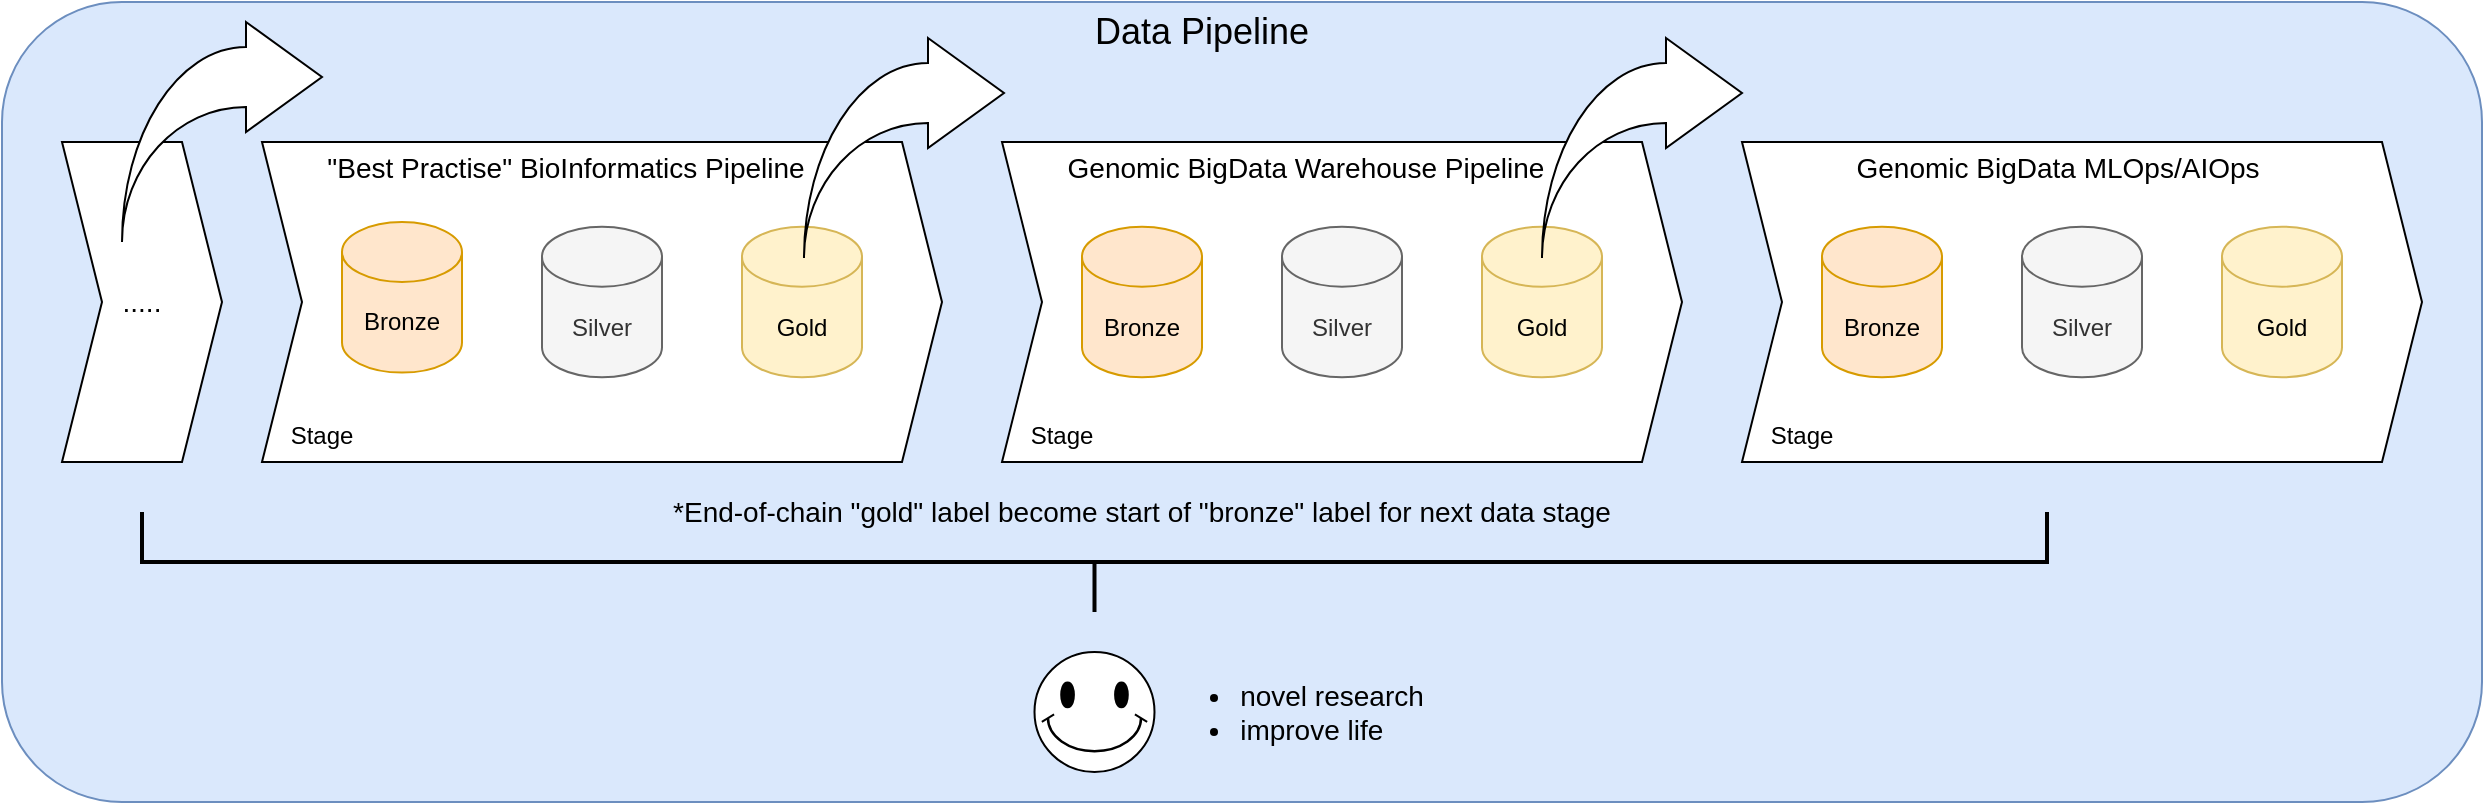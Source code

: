 <mxfile version="20.3.0" type="device"><diagram id="KztDs1vgNvjp5aYFYEVu" name="Page-1"><mxGraphModel dx="1426" dy="816" grid="1" gridSize="10" guides="1" tooltips="1" connect="1" arrows="1" fold="1" page="1" pageScale="1" pageWidth="1654" pageHeight="1169" math="0" shadow="0"><root><mxCell id="0"/><mxCell id="1" parent="0"/><mxCell id="Q5segWDo4C2y-cOCDYyr-1" value="" style="rounded=1;whiteSpace=wrap;html=1;fillColor=#dae8fc;strokeColor=#6c8ebf;" vertex="1" parent="1"><mxGeometry x="160" y="200" width="1240" height="400" as="geometry"/></mxCell><mxCell id="Q5segWDo4C2y-cOCDYyr-7" value="" style="group;" vertex="1" connectable="0" parent="1"><mxGeometry x="290" y="270" width="340" height="160" as="geometry"/></mxCell><mxCell id="Q5segWDo4C2y-cOCDYyr-5" value="" style="shape=step;perimeter=stepPerimeter;whiteSpace=wrap;html=1;fixedSize=1;" vertex="1" parent="Q5segWDo4C2y-cOCDYyr-7"><mxGeometry width="340" height="160" as="geometry"/></mxCell><mxCell id="Q5segWDo4C2y-cOCDYyr-6" value="&lt;font style=&quot;font-size: 14px;&quot;&gt;&quot;Best Practise&quot; BioInformatics Pipeline&lt;/font&gt;" style="text;html=1;strokeColor=none;fillColor=none;align=center;verticalAlign=middle;whiteSpace=wrap;rounded=0;" vertex="1" parent="Q5segWDo4C2y-cOCDYyr-7"><mxGeometry x="4.353" y="0.003" width="295.652" height="26.667" as="geometry"/></mxCell><mxCell id="Q5segWDo4C2y-cOCDYyr-2" value="Bronze" style="shape=cylinder3;whiteSpace=wrap;html=1;boundedLbl=1;backgroundOutline=1;size=15;fillColor=#ffe6cc;strokeColor=#d79b00;" vertex="1" parent="Q5segWDo4C2y-cOCDYyr-7"><mxGeometry x="40" y="40.003" width="60" height="75.294" as="geometry"/></mxCell><mxCell id="Q5segWDo4C2y-cOCDYyr-3" value="Silver" style="shape=cylinder3;whiteSpace=wrap;html=1;boundedLbl=1;backgroundOutline=1;size=15;fillColor=#f5f5f5;fontColor=#333333;strokeColor=#666666;" vertex="1" parent="Q5segWDo4C2y-cOCDYyr-7"><mxGeometry x="140" y="42.353" width="60" height="75.294" as="geometry"/></mxCell><mxCell id="Q5segWDo4C2y-cOCDYyr-4" value="Gold" style="shape=cylinder3;whiteSpace=wrap;html=1;boundedLbl=1;backgroundOutline=1;size=15;fillColor=#fff2cc;strokeColor=#d6b656;" vertex="1" parent="Q5segWDo4C2y-cOCDYyr-7"><mxGeometry x="240" y="42.353" width="60" height="75.294" as="geometry"/></mxCell><mxCell id="Q5segWDo4C2y-cOCDYyr-25" value="&lt;font style=&quot;font-size: 12px;&quot;&gt;Stage&lt;/font&gt;" style="text;html=1;strokeColor=none;fillColor=none;align=center;verticalAlign=middle;whiteSpace=wrap;rounded=0;fontSize=16;" vertex="1" parent="Q5segWDo4C2y-cOCDYyr-7"><mxGeometry y="130" width="60" height="30" as="geometry"/></mxCell><mxCell id="Q5segWDo4C2y-cOCDYyr-8" value="" style="group" vertex="1" connectable="0" parent="1"><mxGeometry x="660" y="270" width="340" height="160" as="geometry"/></mxCell><mxCell id="Q5segWDo4C2y-cOCDYyr-9" value="" style="shape=step;perimeter=stepPerimeter;whiteSpace=wrap;html=1;fixedSize=1;" vertex="1" parent="Q5segWDo4C2y-cOCDYyr-8"><mxGeometry width="340" height="160" as="geometry"/></mxCell><mxCell id="Q5segWDo4C2y-cOCDYyr-10" value="&lt;font style=&quot;font-size: 14px;&quot;&gt;Genomic BigData Warehouse Pipeline&lt;/font&gt;" style="text;html=1;strokeColor=none;fillColor=none;align=center;verticalAlign=middle;whiteSpace=wrap;rounded=0;" vertex="1" parent="Q5segWDo4C2y-cOCDYyr-8"><mxGeometry x="4.353" y="0.003" width="295.652" height="26.667" as="geometry"/></mxCell><mxCell id="Q5segWDo4C2y-cOCDYyr-11" value="Bronze" style="shape=cylinder3;whiteSpace=wrap;html=1;boundedLbl=1;backgroundOutline=1;size=15;fillColor=#ffe6cc;strokeColor=#d79b00;" vertex="1" parent="Q5segWDo4C2y-cOCDYyr-8"><mxGeometry x="40" y="42.353" width="60" height="75.294" as="geometry"/></mxCell><mxCell id="Q5segWDo4C2y-cOCDYyr-12" value="Silver" style="shape=cylinder3;whiteSpace=wrap;html=1;boundedLbl=1;backgroundOutline=1;size=15;fillColor=#f5f5f5;fontColor=#333333;strokeColor=#666666;" vertex="1" parent="Q5segWDo4C2y-cOCDYyr-8"><mxGeometry x="140" y="42.353" width="60" height="75.294" as="geometry"/></mxCell><mxCell id="Q5segWDo4C2y-cOCDYyr-13" value="Gold" style="shape=cylinder3;whiteSpace=wrap;html=1;boundedLbl=1;backgroundOutline=1;size=15;fillColor=#fff2cc;strokeColor=#d6b656;" vertex="1" parent="Q5segWDo4C2y-cOCDYyr-8"><mxGeometry x="240" y="42.353" width="60" height="75.294" as="geometry"/></mxCell><mxCell id="Q5segWDo4C2y-cOCDYyr-27" value="&lt;font style=&quot;font-size: 12px;&quot;&gt;Stage&lt;/font&gt;" style="text;html=1;strokeColor=none;fillColor=none;align=center;verticalAlign=middle;whiteSpace=wrap;rounded=0;fontSize=16;" vertex="1" parent="Q5segWDo4C2y-cOCDYyr-8"><mxGeometry y="130" width="60" height="30" as="geometry"/></mxCell><mxCell id="Q5segWDo4C2y-cOCDYyr-15" value="&lt;font style=&quot;font-size: 18px;&quot;&gt;Data Pipeline&lt;/font&gt;" style="text;html=1;strokeColor=none;fillColor=none;align=center;verticalAlign=middle;whiteSpace=wrap;rounded=0;" vertex="1" parent="1"><mxGeometry x="700" y="200" width="120" height="30" as="geometry"/></mxCell><mxCell id="Q5segWDo4C2y-cOCDYyr-16" value="" style="group" vertex="1" connectable="0" parent="1"><mxGeometry x="1030" y="270" width="340" height="160" as="geometry"/></mxCell><mxCell id="Q5segWDo4C2y-cOCDYyr-17" value="" style="shape=step;perimeter=stepPerimeter;whiteSpace=wrap;html=1;fixedSize=1;" vertex="1" parent="Q5segWDo4C2y-cOCDYyr-16"><mxGeometry width="340" height="160" as="geometry"/></mxCell><mxCell id="Q5segWDo4C2y-cOCDYyr-18" value="&lt;font style=&quot;font-size: 14px;&quot;&gt;Genomic BigData&amp;nbsp;MLOps/AIOps&lt;/font&gt;" style="text;html=1;strokeColor=none;fillColor=none;align=center;verticalAlign=middle;whiteSpace=wrap;rounded=0;" vertex="1" parent="Q5segWDo4C2y-cOCDYyr-16"><mxGeometry x="10.003" y="0.003" width="295.652" height="26.667" as="geometry"/></mxCell><mxCell id="Q5segWDo4C2y-cOCDYyr-19" value="Bronze" style="shape=cylinder3;whiteSpace=wrap;html=1;boundedLbl=1;backgroundOutline=1;size=15;fillColor=#ffe6cc;strokeColor=#d79b00;" vertex="1" parent="Q5segWDo4C2y-cOCDYyr-16"><mxGeometry x="40" y="42.353" width="60" height="75.294" as="geometry"/></mxCell><mxCell id="Q5segWDo4C2y-cOCDYyr-20" value="Silver" style="shape=cylinder3;whiteSpace=wrap;html=1;boundedLbl=1;backgroundOutline=1;size=15;fillColor=#f5f5f5;fontColor=#333333;strokeColor=#666666;" vertex="1" parent="Q5segWDo4C2y-cOCDYyr-16"><mxGeometry x="140" y="42.353" width="60" height="75.294" as="geometry"/></mxCell><mxCell id="Q5segWDo4C2y-cOCDYyr-21" value="Gold" style="shape=cylinder3;whiteSpace=wrap;html=1;boundedLbl=1;backgroundOutline=1;size=15;fillColor=#fff2cc;strokeColor=#d6b656;" vertex="1" parent="Q5segWDo4C2y-cOCDYyr-16"><mxGeometry x="240" y="42.353" width="60" height="75.294" as="geometry"/></mxCell><mxCell id="Q5segWDo4C2y-cOCDYyr-26" value="&lt;font style=&quot;font-size: 12px;&quot;&gt;Stage&lt;/font&gt;" style="text;html=1;strokeColor=none;fillColor=none;align=center;verticalAlign=middle;whiteSpace=wrap;rounded=0;fontSize=16;" vertex="1" parent="Q5segWDo4C2y-cOCDYyr-16"><mxGeometry y="130" width="60" height="30" as="geometry"/></mxCell><mxCell id="Q5segWDo4C2y-cOCDYyr-22" value="" style="strokeWidth=2;html=1;shape=mxgraph.flowchart.annotation_2;align=left;labelPosition=right;pointerEvents=1;fontSize=16;rotation=-90;" vertex="1" parent="1"><mxGeometry x="681.25" y="3.75" width="50" height="952.5" as="geometry"/></mxCell><mxCell id="Q5segWDo4C2y-cOCDYyr-23" value="" style="verticalLabelPosition=bottom;verticalAlign=top;html=1;shape=mxgraph.basic.smiley;fontSize=16;" vertex="1" parent="1"><mxGeometry x="676.25" y="525" width="60" height="60" as="geometry"/></mxCell><mxCell id="Q5segWDo4C2y-cOCDYyr-28" value="&lt;div style=&quot;text-align: left; font-size: 14px;&quot;&gt;&lt;ul&gt;&lt;li&gt;&lt;span style=&quot;background-color: initial;&quot;&gt;novel research&lt;/span&gt;&lt;/li&gt;&lt;li&gt;&lt;span style=&quot;background-color: initial;&quot;&gt;improve life&lt;/span&gt;&lt;/li&gt;&lt;/ul&gt;&lt;/div&gt;" style="text;html=1;strokeColor=none;fillColor=none;align=center;verticalAlign=middle;whiteSpace=wrap;rounded=0;fontSize=12;" vertex="1" parent="1"><mxGeometry x="700" y="540" width="210" height="30" as="geometry"/></mxCell><mxCell id="Q5segWDo4C2y-cOCDYyr-31" value="" style="html=1;shadow=0;dashed=0;align=center;verticalAlign=middle;shape=mxgraph.arrows2.jumpInArrow;dy=15;dx=38;arrowHead=55;fontSize=12;" vertex="1" parent="1"><mxGeometry x="561" y="218" width="100" height="110" as="geometry"/></mxCell><mxCell id="Q5segWDo4C2y-cOCDYyr-32" value="&lt;font style=&quot;font-size: 14px;&quot;&gt;*End-of-chain &quot;gold&quot; label become start of &quot;bronze&quot; label for next data stage&lt;/font&gt;" style="text;html=1;strokeColor=none;fillColor=none;align=center;verticalAlign=middle;whiteSpace=wrap;rounded=0;fontSize=12;" vertex="1" parent="1"><mxGeometry x="490" y="450" width="480" height="10" as="geometry"/></mxCell><mxCell id="Q5segWDo4C2y-cOCDYyr-33" value="" style="html=1;shadow=0;dashed=0;align=center;verticalAlign=middle;shape=mxgraph.arrows2.jumpInArrow;dy=15;dx=38;arrowHead=55;fontSize=12;" vertex="1" parent="1"><mxGeometry x="930" y="218" width="100" height="110" as="geometry"/></mxCell><mxCell id="Q5segWDo4C2y-cOCDYyr-36" value="&lt;div style=&quot;&quot;&gt;&lt;span style=&quot;background-color: initial;&quot;&gt;.....&lt;/span&gt;&lt;/div&gt;" style="shape=step;perimeter=stepPerimeter;whiteSpace=wrap;html=1;fixedSize=1;fontSize=14;align=center;" vertex="1" parent="1"><mxGeometry x="190" y="270" width="80" height="160" as="geometry"/></mxCell><mxCell id="Q5segWDo4C2y-cOCDYyr-37" value="" style="html=1;shadow=0;dashed=0;align=center;verticalAlign=middle;shape=mxgraph.arrows2.jumpInArrow;dy=15;dx=38;arrowHead=55;fontSize=12;" vertex="1" parent="1"><mxGeometry x="220" y="210" width="100" height="110" as="geometry"/></mxCell></root></mxGraphModel></diagram></mxfile>